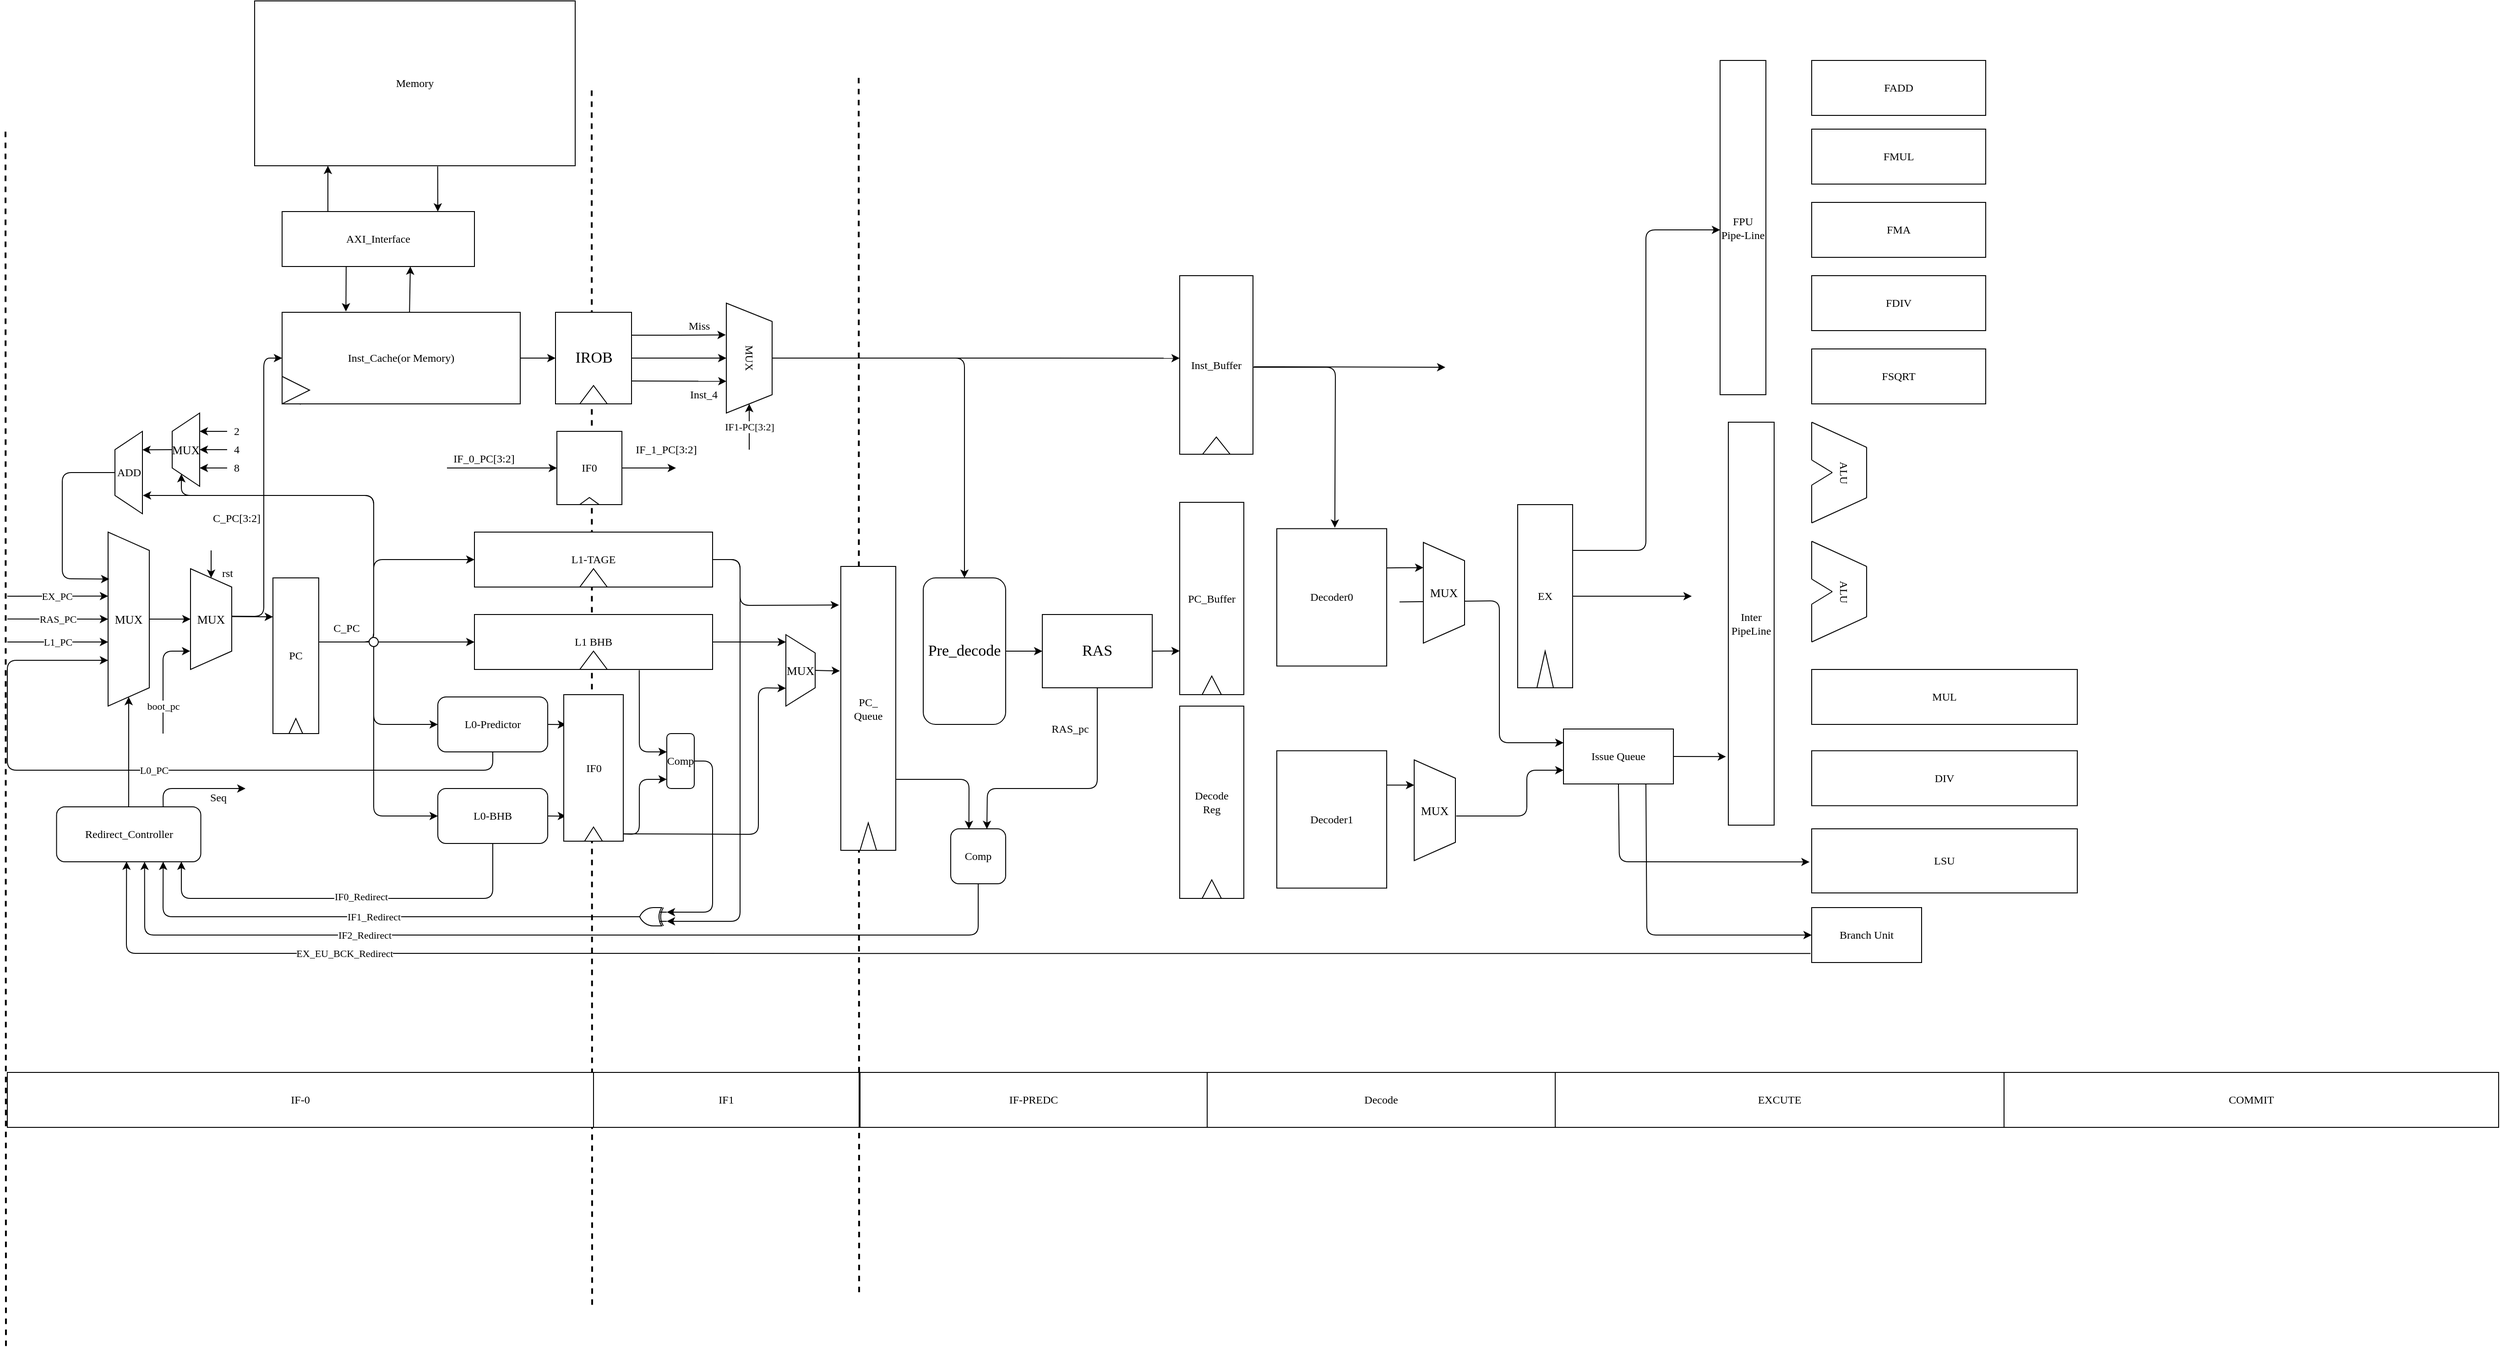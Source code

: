 <mxfile>
    <diagram id="uBYNrjvko5i_DpOKnH1j" name="第 1 页">
        <mxGraphModel dx="1504" dy="1735" grid="1" gridSize="10" guides="1" tooltips="1" connect="1" arrows="1" fold="1" page="1" pageScale="1" pageWidth="827" pageHeight="1169" background="none" math="0" shadow="0">
            <root>
                <mxCell id="0"/>
                <mxCell id="1" parent="0"/>
                <mxCell id="346" value="" style="endArrow=none;dashed=1;html=1;strokeWidth=2;fontFamily=Times New Roman;entryX=1;entryY=0.25;entryDx=0;entryDy=0;" parent="1" edge="1">
                    <mxGeometry width="50" height="50" relative="1" as="geometry">
                        <mxPoint x="288.5" y="1043.75" as="sourcePoint"/>
                        <mxPoint x="288" y="-283.75" as="targetPoint"/>
                    </mxGeometry>
                </mxCell>
                <mxCell id="345" value="" style="endArrow=none;dashed=1;html=1;strokeWidth=2;fontFamily=Times New Roman;entryX=1;entryY=0.25;entryDx=0;entryDy=0;" parent="1" edge="1">
                    <mxGeometry width="50" height="50" relative="1" as="geometry">
                        <mxPoint x="580" y="1030" as="sourcePoint"/>
                        <mxPoint x="579.5" y="-297.5" as="targetPoint"/>
                    </mxGeometry>
                </mxCell>
                <mxCell id="35" value="C_PC[3:2]" style="text;html=1;align=center;verticalAlign=middle;resizable=0;points=[];autosize=1;strokeColor=none;fillColor=none;fontFamily=Times New Roman;" parent="1" vertex="1">
                    <mxGeometry x="-140" y="170" width="80" height="30" as="geometry"/>
                </mxCell>
                <mxCell id="100" style="edgeStyle=none;html=1;exitX=0.535;exitY=0;exitDx=0;exitDy=0;fontFamily=Times New Roman;exitPerimeter=0;" parent="1" source="49" edge="1">
                    <mxGeometry relative="1" as="geometry">
                        <mxPoint x="90" y="-90" as="targetPoint"/>
                    </mxGeometry>
                </mxCell>
                <mxCell id="138" style="edgeStyle=none;rounded=1;html=1;exitX=1;exitY=0.5;exitDx=0;exitDy=0;entryX=0;entryY=0.5;entryDx=0;entryDy=0;strokeWidth=1;fontFamily=Times New Roman;" parent="1" source="49" target="65" edge="1">
                    <mxGeometry relative="1" as="geometry"/>
                </mxCell>
                <mxCell id="59" value="IF1-PC[3:2]" style="edgeStyle=none;html=1;fontFamily=Times New Roman;entryX=1;entryY=0.5;entryDx=0;entryDy=0;" parent="1" target="55" edge="1">
                    <mxGeometry x="0.005" relative="1" as="geometry">
                        <mxPoint x="460" y="110" as="sourcePoint"/>
                        <mxPoint as="offset"/>
                    </mxGeometry>
                </mxCell>
                <mxCell id="55" value="MUX" style="shape=trapezoid;perimeter=trapezoidPerimeter;whiteSpace=wrap;html=1;fixedSize=1;fontFamily=Times New Roman;direction=east;rotation=90;" parent="1" vertex="1">
                    <mxGeometry x="400" y="-15" width="120" height="50" as="geometry"/>
                </mxCell>
                <mxCell id="62" value="" style="endArrow=none;dashed=1;html=1;dashPattern=1 3;strokeWidth=2;fontFamily=Times New Roman;entryX=1;entryY=0.25;entryDx=0;entryDy=0;strokeColor=none;" parent="1" edge="1">
                    <mxGeometry width="50" height="50" relative="1" as="geometry">
                        <mxPoint x="290" y="1020" as="sourcePoint"/>
                        <mxPoint x="290.0" y="-335" as="targetPoint"/>
                    </mxGeometry>
                </mxCell>
                <mxCell id="76" style="edgeStyle=none;html=1;exitX=1;exitY=0.5;exitDx=0;exitDy=0;entryX=0.5;entryY=1;entryDx=0;entryDy=0;fontFamily=Times New Roman;fontSize=17;" parent="1" source="65" target="55" edge="1">
                    <mxGeometry relative="1" as="geometry"/>
                </mxCell>
                <mxCell id="oWSXfFwjr7zpqWsgmYsp-98" style="edgeStyle=orthogonalEdgeStyle;rounded=0;orthogonalLoop=1;jettySize=auto;html=1;exitX=1;exitY=0.25;exitDx=0;exitDy=0;entryX=0.289;entryY=1.013;entryDx=0;entryDy=0;entryPerimeter=0;" parent="1" source="65" target="55" edge="1">
                    <mxGeometry relative="1" as="geometry">
                        <mxPoint x="470" y="-15" as="targetPoint"/>
                    </mxGeometry>
                </mxCell>
                <mxCell id="186" style="edgeStyle=none;html=1;exitX=1;exitY=0.75;exitDx=0;exitDy=0;entryX=0.711;entryY=0.997;entryDx=0;entryDy=0;entryPerimeter=0;fontFamily=Times New Roman;" parent="1" source="65" target="55" edge="1">
                    <mxGeometry relative="1" as="geometry"/>
                </mxCell>
                <mxCell id="65" value="IROB" style="rounded=0;whiteSpace=wrap;html=1;fontFamily=Times New Roman;fontSize=17;" parent="1" vertex="1">
                    <mxGeometry x="248.5" y="-40" width="83" height="100" as="geometry"/>
                </mxCell>
                <mxCell id="78" style="edgeStyle=none;html=1;exitX=1;exitY=0.5;exitDx=0;exitDy=0;entryX=0;entryY=0.5;entryDx=0;entryDy=0;fontFamily=Times New Roman;fontSize=17;" parent="1" source="75" target="77" edge="1">
                    <mxGeometry relative="1" as="geometry"/>
                </mxCell>
                <mxCell id="75" value="Pre_decode" style="rounded=1;whiteSpace=wrap;html=1;fontFamily=Times New Roman;fontSize=17;" parent="1" vertex="1">
                    <mxGeometry x="650" y="250" width="90" height="160" as="geometry"/>
                </mxCell>
                <mxCell id="139" style="edgeStyle=none;rounded=1;html=1;exitX=0.5;exitY=1;exitDx=0;exitDy=0;strokeWidth=1;fontFamily=Times New Roman;entryX=0.658;entryY=0.004;entryDx=0;entryDy=0;entryPerimeter=0;" parent="1" source="77" target="427" edge="1">
                    <mxGeometry relative="1" as="geometry">
                        <mxPoint x="720" y="520" as="targetPoint"/>
                        <Array as="points">
                            <mxPoint x="840" y="480"/>
                            <mxPoint x="720" y="480"/>
                        </Array>
                    </mxGeometry>
                </mxCell>
                <mxCell id="156" style="edgeStyle=none;html=1;exitX=0.5;exitY=1;exitDx=0;exitDy=0;entryX=0.61;entryY=0.999;entryDx=0;entryDy=0;entryPerimeter=0;" parent="1" source="427" target="304" edge="1">
                    <mxGeometry relative="1" as="geometry">
                        <mxPoint x="-190" y="561" as="targetPoint"/>
                        <Array as="points">
                            <mxPoint x="710" y="610"/>
                            <mxPoint x="710" y="640"/>
                            <mxPoint x="-200" y="640"/>
                        </Array>
                    </mxGeometry>
                </mxCell>
                <mxCell id="429" value="IF2_Redirect" style="edgeLabel;html=1;align=center;verticalAlign=middle;resizable=0;points=[];fontFamily=Times New Roman;" parent="156" vertex="1" connectable="0">
                    <mxGeometry x="0.388" relative="1" as="geometry">
                        <mxPoint as="offset"/>
                    </mxGeometry>
                </mxCell>
                <mxCell id="450" style="edgeStyle=none;html=1;exitX=1;exitY=0.5;exitDx=0;exitDy=0;" parent="1" source="77" edge="1">
                    <mxGeometry relative="1" as="geometry">
                        <mxPoint x="930" y="329.778" as="targetPoint"/>
                    </mxGeometry>
                </mxCell>
                <mxCell id="77" value="RAS" style="rounded=0;whiteSpace=wrap;html=1;fontFamily=Times New Roman;fontSize=17;" parent="1" vertex="1">
                    <mxGeometry x="780" y="290" width="120" height="80" as="geometry"/>
                </mxCell>
                <mxCell id="oWSXfFwjr7zpqWsgmYsp-99" value="&lt;font face=&quot;Times New Roman&quot;&gt;Miss&lt;/font&gt;" style="text;html=1;align=center;verticalAlign=middle;resizable=0;points=[];autosize=1;strokeColor=none;fillColor=none;" parent="1" vertex="1">
                    <mxGeometry x="380" y="-40" width="50" height="30" as="geometry"/>
                </mxCell>
                <mxCell id="97" style="edgeStyle=none;html=1;fontFamily=Times New Roman;" parent="1" edge="1">
                    <mxGeometry relative="1" as="geometry">
                        <mxPoint y="-150" as="sourcePoint"/>
                        <mxPoint y="-200" as="targetPoint"/>
                    </mxGeometry>
                </mxCell>
                <mxCell id="103" value="" style="group;" parent="1" vertex="1" connectable="0">
                    <mxGeometry x="930" y="390" width="70" height="210" as="geometry"/>
                </mxCell>
                <mxCell id="104" value="&lt;font face=&quot;Times New Roman&quot;&gt;Decode&lt;br&gt;Reg&lt;br&gt;&lt;/font&gt;" style="rounded=0;whiteSpace=wrap;html=1;" parent="103" vertex="1">
                    <mxGeometry width="70" height="210.0" as="geometry"/>
                </mxCell>
                <mxCell id="105" value="" style="triangle;whiteSpace=wrap;html=1;fontFamily=Times New Roman;direction=north;" parent="103" vertex="1">
                    <mxGeometry x="24.5" y="189.677" width="21" height="20.323" as="geometry"/>
                </mxCell>
                <mxCell id="297" value="EX_PC" style="edgeStyle=none;rounded=1;html=1;strokeWidth=1;fontFamily=Times New Roman;entryX=0.368;entryY=1;entryDx=0;entryDy=0;entryPerimeter=0;" parent="1" target="113" edge="1">
                    <mxGeometry x="-0.007" relative="1" as="geometry">
                        <mxPoint x="-350" y="270" as="sourcePoint"/>
                        <mxPoint as="offset"/>
                    </mxGeometry>
                </mxCell>
                <mxCell id="299" style="edgeStyle=none;rounded=1;html=1;exitX=0.5;exitY=0;exitDx=0;exitDy=0;strokeWidth=1;fontFamily=Times New Roman;entryX=0.5;entryY=1;entryDx=0;entryDy=0;" parent="1" source="113" target="272" edge="1">
                    <mxGeometry relative="1" as="geometry">
                        <mxPoint x="-160" y="255" as="targetPoint"/>
                    </mxGeometry>
                </mxCell>
                <mxCell id="305" style="edgeStyle=none;rounded=1;html=1;exitX=0.5;exitY=0;exitDx=0;exitDy=0;entryX=1;entryY=0.5;entryDx=0;entryDy=0;strokeWidth=1;fontFamily=Times New Roman;" parent="1" source="304" target="113" edge="1">
                    <mxGeometry relative="1" as="geometry"/>
                </mxCell>
                <mxCell id="308" value="RAS_PC" style="edgeStyle=none;rounded=1;html=1;exitX=0.5;exitY=1;exitDx=0;exitDy=0;strokeWidth=1;fontFamily=Times New Roman;entryX=0.5;entryY=1;entryDx=0;entryDy=0;" parent="1" target="113" edge="1">
                    <mxGeometry relative="1" as="geometry">
                        <mxPoint x="-350" y="294.824" as="sourcePoint"/>
                    </mxGeometry>
                </mxCell>
                <mxCell id="113" value="&lt;font style=&quot;font-size: 13px;&quot;&gt;MUX&lt;/font&gt;" style="shape=trapezoid;perimeter=trapezoidPerimeter;whiteSpace=wrap;html=1;fixedSize=1;fontFamily=Times New Roman;fontSize=17;direction=south;points=[[0,0,0,0,0],[0,0.13,0,0,0],[0,0.25,0,0,0],[0,0.37,0,0,0],[0,0.5,0,0,0],[0,0.63,0,0,0],[0,0.75,0,0,0],[0,0.87,0,0,0],[0,1,0,0,0],[0.27,0.03,0,0,0],[0.27,0.97,0,0,0],[0.51,0.05,0,0,0],[0.51,0.95,0,0,0],[0.71,0.07,0,0,0],[0.71,0.93,0,0,0],[0.91,0.09,0,0,0],[0.91,0.91,0,0,0],[1,0.25,0,0,0],[1,0.5,0,0,0],[1,0.75,0,0,0]];" parent="1" vertex="1">
                    <mxGeometry x="-240" y="200" width="45" height="190" as="geometry"/>
                </mxCell>
                <mxCell id="144" value="RAS_pc" style="text;html=1;align=center;verticalAlign=middle;resizable=0;points=[];autosize=1;strokeColor=none;fillColor=none;fontFamily=Times New Roman;" parent="1" vertex="1">
                    <mxGeometry x="780" y="400" width="60" height="30" as="geometry"/>
                </mxCell>
                <mxCell id="148" value="IF-PREDC" style="rounded=0;whiteSpace=wrap;html=1;fontFamily=Times New Roman;" parent="1" vertex="1">
                    <mxGeometry x="581" y="790" width="379" height="60" as="geometry"/>
                </mxCell>
                <mxCell id="216" style="edgeStyle=none;html=1;entryX=0.25;entryY=1;entryDx=0;entryDy=0;fontFamily=Times New Roman;" parent="1" target="210" edge="1">
                    <mxGeometry relative="1" as="geometry">
                        <mxPoint x="1146" y="239.25" as="sourcePoint"/>
                    </mxGeometry>
                </mxCell>
                <mxCell id="445" style="edgeStyle=none;html=1;exitX=0.5;exitY=0;exitDx=0;exitDy=0;entryX=0.528;entryY=-0.007;entryDx=0;entryDy=0;entryPerimeter=0;" parent="1" target="167" edge="1">
                    <mxGeometry relative="1" as="geometry">
                        <mxPoint x="1010" y="20" as="sourcePoint"/>
                        <Array as="points">
                            <mxPoint x="1100" y="20"/>
                        </Array>
                    </mxGeometry>
                </mxCell>
                <mxCell id="167" value="Decoder0&lt;br&gt;" style="rounded=0;whiteSpace=wrap;html=1;fontFamily=Times New Roman;" parent="1" vertex="1">
                    <mxGeometry x="1036" y="196.25" width="120" height="150" as="geometry"/>
                </mxCell>
                <mxCell id="214" style="edgeStyle=none;html=1;exitX=1;exitY=0.25;exitDx=0;exitDy=0;entryX=0.25;entryY=1;entryDx=0;entryDy=0;fontFamily=Times New Roman;" parent="1" source="168" target="211" edge="1">
                    <mxGeometry relative="1" as="geometry"/>
                </mxCell>
                <mxCell id="168" value="Decoder1" style="rounded=0;whiteSpace=wrap;html=1;fontFamily=Times New Roman;" parent="1" vertex="1">
                    <mxGeometry x="1036" y="438.75" width="120" height="150" as="geometry"/>
                </mxCell>
                <mxCell id="175" value="Decode" style="rounded=0;whiteSpace=wrap;html=1;fontFamily=Times New Roman;" parent="1" vertex="1">
                    <mxGeometry x="960" y="790" width="380" height="60" as="geometry"/>
                </mxCell>
                <mxCell id="180" value="" style="group;fontFamily=Times New Roman;" parent="1" vertex="1" connectable="0">
                    <mxGeometry x="1299" y="170" width="60" height="200" as="geometry"/>
                </mxCell>
                <mxCell id="181" value="EX" style="rounded=0;whiteSpace=wrap;html=1;fontFamily=Times New Roman;" parent="180" vertex="1">
                    <mxGeometry width="60" height="200" as="geometry"/>
                </mxCell>
                <mxCell id="182" value="" style="triangle;whiteSpace=wrap;html=1;fontFamily=Times New Roman;direction=north;" parent="180" vertex="1">
                    <mxGeometry x="21" y="160" width="18" height="40" as="geometry"/>
                </mxCell>
                <mxCell id="183" style="edgeStyle=none;html=1;exitX=1;exitY=0.25;exitDx=0;exitDy=0;fontFamily=Times New Roman;" parent="1" source="181" edge="1">
                    <mxGeometry relative="1" as="geometry">
                        <mxPoint x="1520" y="-130" as="targetPoint"/>
                        <Array as="points">
                            <mxPoint x="1439" y="220"/>
                            <mxPoint x="1439" y="-130"/>
                        </Array>
                    </mxGeometry>
                </mxCell>
                <mxCell id="184" value="FPU&lt;br&gt;Pipe-Line" style="rounded=0;whiteSpace=wrap;html=1;fontFamily=Times New Roman;" parent="1" vertex="1">
                    <mxGeometry x="1520" y="-315" width="50" height="365" as="geometry"/>
                </mxCell>
                <mxCell id="187" value="Inst_4" style="text;html=1;align=center;verticalAlign=middle;resizable=0;points=[];autosize=1;strokeColor=none;fillColor=none;fontFamily=Times New Roman;" parent="1" vertex="1">
                    <mxGeometry x="385" y="35" width="50" height="30" as="geometry"/>
                </mxCell>
                <mxCell id="222" style="edgeStyle=none;html=1;exitX=0.5;exitY=0;exitDx=0;exitDy=0;entryX=0;entryY=0.25;entryDx=0;entryDy=0;fontFamily=Times New Roman;" parent="1" target="221" edge="1">
                    <mxGeometry relative="1" as="geometry">
                        <Array as="points">
                            <mxPoint x="1279" y="275"/>
                            <mxPoint x="1279" y="430"/>
                        </Array>
                        <mxPoint x="1170" y="276.25" as="sourcePoint"/>
                    </mxGeometry>
                </mxCell>
                <mxCell id="210" value="&lt;font style=&quot;font-size: 13px;&quot;&gt;MUX&lt;/font&gt;" style="shape=trapezoid;perimeter=trapezoidPerimeter;whiteSpace=wrap;html=1;fixedSize=1;fontFamily=Times New Roman;fontSize=17;direction=south;" parent="1" vertex="1">
                    <mxGeometry x="1196" y="211.25" width="45" height="110" as="geometry"/>
                </mxCell>
                <mxCell id="223" style="edgeStyle=none;html=1;entryX=0;entryY=0.75;entryDx=0;entryDy=0;fontFamily=Times New Roman;exitX=0.557;exitY=-0.019;exitDx=0;exitDy=0;exitPerimeter=0;" parent="1" source="211" target="221" edge="1">
                    <mxGeometry relative="1" as="geometry">
                        <mxPoint x="1249" y="510" as="sourcePoint"/>
                        <Array as="points">
                            <mxPoint x="1309" y="510"/>
                            <mxPoint x="1309" y="460"/>
                        </Array>
                    </mxGeometry>
                </mxCell>
                <mxCell id="211" value="&lt;font style=&quot;font-size: 13px;&quot;&gt;MUX&lt;/font&gt;" style="shape=trapezoid;perimeter=trapezoidPerimeter;whiteSpace=wrap;html=1;fixedSize=1;fontFamily=Times New Roman;fontSize=17;direction=south;" parent="1" vertex="1">
                    <mxGeometry x="1186" y="448.75" width="45" height="110" as="geometry"/>
                </mxCell>
                <mxCell id="218" style="edgeStyle=none;html=1;exitX=1;exitY=0.5;exitDx=0;exitDy=0;fontFamily=Times New Roman;" parent="1" source="181" edge="1">
                    <mxGeometry relative="1" as="geometry">
                        <mxPoint x="1489" y="270" as="targetPoint"/>
                        <Array as="points">
                            <mxPoint x="1449" y="270"/>
                        </Array>
                    </mxGeometry>
                </mxCell>
                <mxCell id="232" style="edgeStyle=none;html=1;exitX=1;exitY=0.5;exitDx=0;exitDy=0;fontFamily=Times New Roman;entryX=-0.052;entryY=0.83;entryDx=0;entryDy=0;entryPerimeter=0;" parent="1" source="221" target="230" edge="1">
                    <mxGeometry relative="1" as="geometry">
                        <mxPoint x="1520" y="395" as="targetPoint"/>
                    </mxGeometry>
                </mxCell>
                <mxCell id="233" style="edgeStyle=none;html=1;exitX=0.5;exitY=1;exitDx=0;exitDy=0;entryX=-0.008;entryY=0.517;entryDx=0;entryDy=0;fontFamily=Times New Roman;entryPerimeter=0;" parent="1" source="221" target="231" edge="1">
                    <mxGeometry relative="1" as="geometry">
                        <Array as="points">
                            <mxPoint x="1410" y="560"/>
                        </Array>
                    </mxGeometry>
                </mxCell>
                <mxCell id="235" style="edgeStyle=none;html=1;exitX=0.75;exitY=1;exitDx=0;exitDy=0;entryX=0;entryY=0.5;entryDx=0;entryDy=0;fontFamily=Times New Roman;" parent="1" source="221" target="234" edge="1">
                    <mxGeometry relative="1" as="geometry">
                        <Array as="points">
                            <mxPoint x="1440" y="640"/>
                        </Array>
                    </mxGeometry>
                </mxCell>
                <mxCell id="221" value="Issue Queue" style="rounded=0;whiteSpace=wrap;html=1;fontFamily=Times New Roman;" parent="1" vertex="1">
                    <mxGeometry x="1349" y="415" width="120" height="60" as="geometry"/>
                </mxCell>
                <mxCell id="224" value="FADD" style="rounded=0;whiteSpace=wrap;html=1;fontFamily=Times New Roman;" parent="1" vertex="1">
                    <mxGeometry x="1620" y="-315" width="190" height="60" as="geometry"/>
                </mxCell>
                <mxCell id="225" value="FMUL" style="rounded=0;whiteSpace=wrap;html=1;fontFamily=Times New Roman;" parent="1" vertex="1">
                    <mxGeometry x="1620" y="-240" width="190" height="60" as="geometry"/>
                </mxCell>
                <mxCell id="226" value="FMA" style="rounded=0;whiteSpace=wrap;html=1;fontFamily=Times New Roman;" parent="1" vertex="1">
                    <mxGeometry x="1620" y="-160" width="190" height="60" as="geometry"/>
                </mxCell>
                <mxCell id="230" value="Inter&lt;br&gt;PipeLine" style="rounded=0;whiteSpace=wrap;html=1;fontFamily=Times New Roman;" parent="1" vertex="1">
                    <mxGeometry x="1529" y="80" width="50" height="440" as="geometry"/>
                </mxCell>
                <mxCell id="231" value="LSU" style="rounded=0;whiteSpace=wrap;html=1;fontFamily=Times New Roman;" parent="1" vertex="1">
                    <mxGeometry x="1620" y="524" width="290" height="70" as="geometry"/>
                </mxCell>
                <mxCell id="459" style="edgeStyle=none;html=1;exitX=-0.01;exitY=0.836;exitDx=0;exitDy=0;fontFamily=Times New Roman;entryX=0.485;entryY=0.996;entryDx=0;entryDy=0;exitPerimeter=0;entryPerimeter=0;" parent="1" source="234" target="304" edge="1">
                    <mxGeometry relative="1" as="geometry">
                        <mxPoint x="340" y="660" as="targetPoint"/>
                        <Array as="points">
                            <mxPoint x="-220" y="660"/>
                        </Array>
                    </mxGeometry>
                </mxCell>
                <mxCell id="461" value="EX_EU_BCK_Redirect" style="edgeLabel;html=1;align=center;verticalAlign=middle;resizable=0;points=[];fontFamily=Times New Roman;" parent="459" vertex="1" connectable="0">
                    <mxGeometry x="0.652" relative="1" as="geometry">
                        <mxPoint as="offset"/>
                    </mxGeometry>
                </mxCell>
                <mxCell id="234" value="Branch Unit" style="rounded=0;whiteSpace=wrap;html=1;fontFamily=Times New Roman;" parent="1" vertex="1">
                    <mxGeometry x="1620" y="610" width="120" height="60" as="geometry"/>
                </mxCell>
                <mxCell id="255" value="" style="group;" parent="1" vertex="1" connectable="0">
                    <mxGeometry x="1620" y="210" width="90" height="110" as="geometry"/>
                </mxCell>
                <mxCell id="248" value="" style="endArrow=none;html=1;fontFamily=Times New Roman;" parent="255" edge="1">
                    <mxGeometry width="50" height="50" relative="1" as="geometry">
                        <mxPoint as="sourcePoint"/>
                        <mxPoint x="60" y="27.5" as="targetPoint"/>
                    </mxGeometry>
                </mxCell>
                <mxCell id="249" value="" style="endArrow=none;html=1;fontFamily=Times New Roman;" parent="255" edge="1">
                    <mxGeometry width="50" height="50" relative="1" as="geometry">
                        <mxPoint x="60" y="82.5" as="sourcePoint"/>
                        <mxPoint x="60" y="27.5" as="targetPoint"/>
                    </mxGeometry>
                </mxCell>
                <mxCell id="250" value="" style="endArrow=none;html=1;fontFamily=Times New Roman;" parent="255" edge="1">
                    <mxGeometry width="50" height="50" relative="1" as="geometry">
                        <mxPoint y="41.25" as="sourcePoint"/>
                        <mxPoint as="targetPoint"/>
                    </mxGeometry>
                </mxCell>
                <mxCell id="251" value="" style="endArrow=none;html=1;fontFamily=Times New Roman;" parent="255" edge="1">
                    <mxGeometry width="50" height="50" relative="1" as="geometry">
                        <mxPoint y="41.25" as="sourcePoint"/>
                        <mxPoint x="22.5" y="55" as="targetPoint"/>
                    </mxGeometry>
                </mxCell>
                <mxCell id="252" value="" style="endArrow=none;html=1;fontFamily=Times New Roman;" parent="255" edge="1">
                    <mxGeometry width="50" height="50" relative="1" as="geometry">
                        <mxPoint y="68.75" as="sourcePoint"/>
                        <mxPoint x="22.5" y="55" as="targetPoint"/>
                    </mxGeometry>
                </mxCell>
                <mxCell id="253" value="" style="endArrow=none;html=1;fontFamily=Times New Roman;" parent="255" edge="1">
                    <mxGeometry width="50" height="50" relative="1" as="geometry">
                        <mxPoint y="110" as="sourcePoint"/>
                        <mxPoint x="60" y="82.5" as="targetPoint"/>
                    </mxGeometry>
                </mxCell>
                <mxCell id="254" value="" style="endArrow=none;html=1;fontFamily=Times New Roman;" parent="255" edge="1">
                    <mxGeometry width="50" height="50" relative="1" as="geometry">
                        <mxPoint y="110" as="sourcePoint"/>
                        <mxPoint y="68.75" as="targetPoint"/>
                    </mxGeometry>
                </mxCell>
                <mxCell id="258" value="ALU" style="text;html=1;align=center;verticalAlign=middle;resizable=0;points=[];autosize=1;fontFamily=Times New Roman;rotation=90;" parent="255" vertex="1">
                    <mxGeometry x="10" y="40" width="50" height="30" as="geometry"/>
                </mxCell>
                <mxCell id="259" value="" style="group;" parent="1" vertex="1" connectable="0">
                    <mxGeometry x="1620" y="80" width="90" height="110" as="geometry"/>
                </mxCell>
                <mxCell id="260" value="" style="endArrow=none;html=1;fontFamily=Times New Roman;" parent="259" edge="1">
                    <mxGeometry width="50" height="50" relative="1" as="geometry">
                        <mxPoint as="sourcePoint"/>
                        <mxPoint x="60" y="27.5" as="targetPoint"/>
                    </mxGeometry>
                </mxCell>
                <mxCell id="261" value="" style="endArrow=none;html=1;fontFamily=Times New Roman;" parent="259" edge="1">
                    <mxGeometry width="50" height="50" relative="1" as="geometry">
                        <mxPoint x="60" y="82.5" as="sourcePoint"/>
                        <mxPoint x="60" y="27.5" as="targetPoint"/>
                    </mxGeometry>
                </mxCell>
                <mxCell id="262" value="" style="endArrow=none;html=1;fontFamily=Times New Roman;" parent="259" edge="1">
                    <mxGeometry width="50" height="50" relative="1" as="geometry">
                        <mxPoint y="41.25" as="sourcePoint"/>
                        <mxPoint as="targetPoint"/>
                    </mxGeometry>
                </mxCell>
                <mxCell id="263" value="" style="endArrow=none;html=1;fontFamily=Times New Roman;" parent="259" edge="1">
                    <mxGeometry width="50" height="50" relative="1" as="geometry">
                        <mxPoint y="41.25" as="sourcePoint"/>
                        <mxPoint x="22.5" y="55" as="targetPoint"/>
                    </mxGeometry>
                </mxCell>
                <mxCell id="264" value="" style="endArrow=none;html=1;fontFamily=Times New Roman;" parent="259" edge="1">
                    <mxGeometry width="50" height="50" relative="1" as="geometry">
                        <mxPoint y="68.75" as="sourcePoint"/>
                        <mxPoint x="22.5" y="55" as="targetPoint"/>
                    </mxGeometry>
                </mxCell>
                <mxCell id="265" value="" style="endArrow=none;html=1;fontFamily=Times New Roman;" parent="259" edge="1">
                    <mxGeometry width="50" height="50" relative="1" as="geometry">
                        <mxPoint y="110" as="sourcePoint"/>
                        <mxPoint x="60" y="82.5" as="targetPoint"/>
                    </mxGeometry>
                </mxCell>
                <mxCell id="266" value="" style="endArrow=none;html=1;fontFamily=Times New Roman;" parent="259" edge="1">
                    <mxGeometry width="50" height="50" relative="1" as="geometry">
                        <mxPoint y="110" as="sourcePoint"/>
                        <mxPoint y="68.75" as="targetPoint"/>
                    </mxGeometry>
                </mxCell>
                <mxCell id="267" value="ALU" style="text;html=1;align=center;verticalAlign=middle;resizable=0;points=[];autosize=1;fontFamily=Times New Roman;rotation=90;" parent="259" vertex="1">
                    <mxGeometry x="10" y="40" width="50" height="30" as="geometry"/>
                </mxCell>
                <mxCell id="268" value="&lt;font face=&quot;Times New Roman&quot;&gt;EXCUTE&lt;/font&gt;" style="rounded=0;whiteSpace=wrap;html=1;" parent="1" vertex="1">
                    <mxGeometry x="1340" y="790" width="490" height="60" as="geometry"/>
                </mxCell>
                <mxCell id="269" value="COMMIT" style="rounded=0;whiteSpace=wrap;html=1;fontFamily=Times New Roman;" parent="1" vertex="1">
                    <mxGeometry x="1830" y="790" width="540" height="60" as="geometry"/>
                </mxCell>
                <mxCell id="273" style="edgeStyle=none;html=1;exitX=0;exitY=0.5;exitDx=0;exitDy=0;entryX=0;entryY=0.5;entryDx=0;entryDy=0;" parent="1" target="272" edge="1">
                    <mxGeometry relative="1" as="geometry">
                        <mxPoint x="-127.5" y="220" as="sourcePoint"/>
                    </mxGeometry>
                </mxCell>
                <mxCell id="277" value="&lt;font face=&quot;Times New Roman&quot;&gt;boot_pc&lt;/font&gt;" style="edgeStyle=none;html=1;entryX=0.818;entryY=1.007;entryDx=0;entryDy=0;entryPerimeter=0;" parent="1" target="272" edge="1">
                    <mxGeometry x="-0.493" relative="1" as="geometry">
                        <mxPoint x="-180" y="420" as="sourcePoint"/>
                        <mxPoint as="offset"/>
                        <mxPoint x="-151" y="330" as="targetPoint"/>
                        <Array as="points">
                            <mxPoint x="-180" y="330"/>
                        </Array>
                    </mxGeometry>
                </mxCell>
                <mxCell id="278" style="edgeStyle=none;html=1;exitX=0.475;exitY=0.015;exitDx=0;exitDy=0;fontFamily=Times New Roman;exitPerimeter=0;entryX=0;entryY=0.25;entryDx=0;entryDy=0;" parent="1" source="272" target="280" edge="1">
                    <mxGeometry relative="1" as="geometry">
                        <mxPoint x="-62" y="292" as="targetPoint"/>
                    </mxGeometry>
                </mxCell>
                <mxCell id="335" style="edgeStyle=none;html=1;exitX=0.471;exitY=0.011;exitDx=0;exitDy=0;entryX=0;entryY=0.5;entryDx=0;entryDy=0;fontFamily=Times New Roman;exitPerimeter=0;strokeWidth=1;" parent="1" source="272" target="49" edge="1">
                    <mxGeometry relative="1" as="geometry">
                        <Array as="points">
                            <mxPoint x="-70" y="292"/>
                            <mxPoint x="-70" y="230"/>
                            <mxPoint x="-70" y="10"/>
                        </Array>
                    </mxGeometry>
                </mxCell>
                <mxCell id="272" value="&lt;font style=&quot;font-size: 13px;&quot;&gt;MUX&lt;/font&gt;" style="shape=trapezoid;perimeter=trapezoidPerimeter;whiteSpace=wrap;html=1;fixedSize=1;fontFamily=Times New Roman;fontSize=17;direction=south;" parent="1" vertex="1">
                    <mxGeometry x="-150" y="240" width="45" height="110" as="geometry"/>
                </mxCell>
                <mxCell id="274" value="&lt;font face=&quot;Times New Roman&quot;&gt;rst&lt;/font&gt;" style="text;html=1;align=center;verticalAlign=middle;resizable=0;points=[];autosize=1;strokeColor=none;fillColor=none;" parent="1" vertex="1">
                    <mxGeometry x="-130" y="230" width="40" height="30" as="geometry"/>
                </mxCell>
                <mxCell id="279" value="" style="group;fontFamily=Times New Roman;" parent="1" vertex="1" connectable="0">
                    <mxGeometry x="-60" y="250" width="50" height="170" as="geometry"/>
                </mxCell>
                <mxCell id="280" value="&lt;font face=&quot;Times New Roman&quot;&gt;PC&lt;/font&gt;" style="rounded=0;whiteSpace=wrap;html=1;fontFamily=Times New Roman;" parent="279" vertex="1">
                    <mxGeometry width="50" height="170" as="geometry"/>
                </mxCell>
                <mxCell id="281" value="" style="triangle;whiteSpace=wrap;html=1;fontFamily=Times New Roman;direction=north;" parent="279" vertex="1">
                    <mxGeometry x="17.5" y="153.548" width="15" height="16.452" as="geometry"/>
                </mxCell>
                <mxCell id="282" style="edgeStyle=none;html=1;fontFamily=Times New Roman;strokeWidth=1;" parent="1" edge="1">
                    <mxGeometry relative="1" as="geometry">
                        <mxPoint x="-202" y="160" as="targetPoint"/>
                        <mxPoint x="-10" y="320" as="sourcePoint"/>
                        <Array as="points">
                            <mxPoint x="20" y="320"/>
                            <mxPoint x="50" y="320"/>
                            <mxPoint x="50" y="290"/>
                            <mxPoint x="50" y="160"/>
                        </Array>
                    </mxGeometry>
                </mxCell>
                <mxCell id="328" style="edgeStyle=none;html=1;exitX=0.5;exitY=0;exitDx=0;exitDy=0;entryX=0.27;entryY=0.97;entryDx=0;entryDy=0;entryPerimeter=0;" parent="1" source="284" target="113" edge="1">
                    <mxGeometry relative="1" as="geometry">
                        <Array as="points">
                            <mxPoint x="-290" y="135"/>
                            <mxPoint x="-290" y="175"/>
                            <mxPoint x="-290" y="251"/>
                        </Array>
                    </mxGeometry>
                </mxCell>
                <mxCell id="284" value="ADD" style="shape=trapezoid;perimeter=trapezoidPerimeter;whiteSpace=wrap;html=1;fixedSize=1;fontFamily=Times New Roman;direction=north;" parent="1" vertex="1">
                    <mxGeometry x="-232.5" y="90" width="30" height="90" as="geometry"/>
                </mxCell>
                <mxCell id="294" style="edgeStyle=none;rounded=0;html=1;exitX=0.5;exitY=0;exitDx=0;exitDy=0;strokeWidth=1;fontFamily=Times New Roman;entryX=0.776;entryY=0.998;entryDx=0;entryDy=0;entryPerimeter=0;" parent="1" source="292" target="284" edge="1">
                    <mxGeometry relative="1" as="geometry">
                        <mxPoint x="-150" y="150" as="targetPoint"/>
                    </mxGeometry>
                </mxCell>
                <mxCell id="321" style="edgeStyle=none;html=1;entryX=0;entryY=0.25;entryDx=0;entryDy=0;" parent="1" target="292" edge="1">
                    <mxGeometry relative="1" as="geometry">
                        <mxPoint x="-10" y="320" as="sourcePoint"/>
                        <Array as="points">
                            <mxPoint x="50" y="320"/>
                            <mxPoint x="50" y="200"/>
                            <mxPoint x="50" y="160"/>
                            <mxPoint x="-30" y="160"/>
                            <mxPoint x="-160" y="160"/>
                        </Array>
                    </mxGeometry>
                </mxCell>
                <mxCell id="325" style="edgeStyle=none;html=1;entryX=0.75;entryY=1;entryDx=0;entryDy=0;" parent="1" target="292" edge="1">
                    <mxGeometry relative="1" as="geometry">
                        <mxPoint x="-110" y="90" as="sourcePoint"/>
                    </mxGeometry>
                </mxCell>
                <mxCell id="326" style="edgeStyle=none;html=1;entryX=0.5;entryY=1;entryDx=0;entryDy=0;" parent="1" target="292" edge="1">
                    <mxGeometry relative="1" as="geometry">
                        <mxPoint x="-110" y="110" as="sourcePoint"/>
                    </mxGeometry>
                </mxCell>
                <mxCell id="327" style="edgeStyle=none;html=1;entryX=0.25;entryY=1;entryDx=0;entryDy=0;" parent="1" target="292" edge="1">
                    <mxGeometry relative="1" as="geometry">
                        <mxPoint x="-110" y="130" as="sourcePoint"/>
                    </mxGeometry>
                </mxCell>
                <mxCell id="292" value="&lt;font style=&quot;font-size: 13px;&quot;&gt;MUX&lt;/font&gt;" style="shape=trapezoid;perimeter=trapezoidPerimeter;whiteSpace=wrap;html=1;fixedSize=1;fontFamily=Times New Roman;fontSize=17;direction=north;" parent="1" vertex="1">
                    <mxGeometry x="-170" y="70" width="30" height="80" as="geometry"/>
                </mxCell>
                <mxCell id="462" style="edgeStyle=none;html=1;exitX=0.739;exitY=0.011;exitDx=0;exitDy=0;exitPerimeter=0;" edge="1" parent="1" source="304">
                    <mxGeometry relative="1" as="geometry">
                        <mxPoint x="-90" y="480" as="targetPoint"/>
                        <Array as="points">
                            <mxPoint x="-180" y="480"/>
                        </Array>
                    </mxGeometry>
                </mxCell>
                <mxCell id="304" value="Redirect_Controller" style="rounded=1;whiteSpace=wrap;html=1;fontFamily=Times New Roman;" parent="1" vertex="1">
                    <mxGeometry x="-296.25" y="500" width="157.5" height="60" as="geometry"/>
                </mxCell>
                <mxCell id="313" value="L1_PC" style="endArrow=classic;html=1;rounded=1;strokeWidth=1;fontFamily=Times New Roman;" parent="1" edge="1">
                    <mxGeometry width="50" height="50" relative="1" as="geometry">
                        <mxPoint x="-350" y="320" as="sourcePoint"/>
                        <mxPoint x="-240" y="320" as="targetPoint"/>
                    </mxGeometry>
                </mxCell>
                <mxCell id="331" style="edgeStyle=none;html=1;entryX=0;entryY=0.5;entryDx=0;entryDy=0;" parent="1" target="29" edge="1">
                    <mxGeometry relative="1" as="geometry">
                        <mxPoint x="-10" y="320" as="sourcePoint"/>
                        <Array as="points">
                            <mxPoint x="50" y="320"/>
                            <mxPoint x="50" y="230"/>
                        </Array>
                    </mxGeometry>
                </mxCell>
                <mxCell id="390" style="edgeStyle=none;rounded=1;html=1;exitX=1;exitY=0.5;exitDx=0;exitDy=0;strokeWidth=1;fontFamily=Times New Roman;entryX=0;entryY=0.25;entryDx=0;entryDy=0;entryPerimeter=0;" parent="1" source="29" target="395" edge="1">
                    <mxGeometry relative="1" as="geometry">
                        <mxPoint x="390.0" y="625.625" as="targetPoint"/>
                        <Array as="points">
                            <mxPoint x="450" y="230"/>
                            <mxPoint x="450" y="625"/>
                        </Array>
                    </mxGeometry>
                </mxCell>
                <mxCell id="397" style="edgeStyle=none;html=1;exitX=1;exitY=0.5;exitDx=0;exitDy=0;entryX=-0.034;entryY=0.136;entryDx=0;entryDy=0;entryPerimeter=0;fontFamily=Times New Roman;" parent="1" source="29" target="343" edge="1">
                    <mxGeometry relative="1" as="geometry">
                        <Array as="points">
                            <mxPoint x="450" y="230"/>
                            <mxPoint x="450" y="280"/>
                        </Array>
                    </mxGeometry>
                </mxCell>
                <mxCell id="29" value="L1-TAGE" style="rounded=0;whiteSpace=wrap;html=1;fontFamily=Times New Roman;container=0;" parent="1" vertex="1">
                    <mxGeometry x="160" y="200" width="260" height="60" as="geometry"/>
                </mxCell>
                <mxCell id="355" style="edgeStyle=none;rounded=0;html=1;exitX=0;exitY=0.5;exitDx=0;exitDy=0;strokeWidth=1;entryX=0;entryY=0.5;entryDx=0;entryDy=0;startArrow=none;" parent="1" source="416" target="88" edge="1">
                    <mxGeometry relative="1" as="geometry">
                        <mxPoint x="-10" y="320.2" as="sourcePoint"/>
                    </mxGeometry>
                </mxCell>
                <mxCell id="385" style="edgeStyle=none;rounded=1;html=1;exitX=0.692;exitY=1.013;exitDx=0;exitDy=0;strokeWidth=1;fontFamily=Times New Roman;exitPerimeter=0;" parent="1" source="88" edge="1">
                    <mxGeometry relative="1" as="geometry">
                        <mxPoint x="370" y="440" as="targetPoint"/>
                        <Array as="points">
                            <mxPoint x="340" y="390"/>
                            <mxPoint x="340" y="440"/>
                        </Array>
                    </mxGeometry>
                </mxCell>
                <mxCell id="396" style="edgeStyle=none;html=1;exitX=1;exitY=0.5;exitDx=0;exitDy=0;fontFamily=Times New Roman;entryX=0.103;entryY=1;entryDx=0;entryDy=0;entryPerimeter=0;" parent="1" source="88" target="408" edge="1">
                    <mxGeometry relative="1" as="geometry">
                        <mxPoint x="480" y="390" as="targetPoint"/>
                    </mxGeometry>
                </mxCell>
                <mxCell id="88" value="L1 BHB" style="rounded=0;whiteSpace=wrap;html=1;fontFamily=Times New Roman;" parent="1" vertex="1">
                    <mxGeometry x="160" y="290" width="260" height="60" as="geometry"/>
                </mxCell>
                <mxCell id="315" value="" style="triangle;whiteSpace=wrap;html=1;fontFamily=Times New Roman;direction=north;container=0;" parent="1" vertex="1">
                    <mxGeometry x="275" y="330" width="30" height="20" as="geometry"/>
                </mxCell>
                <mxCell id="316" value="" style="triangle;whiteSpace=wrap;html=1;fontFamily=Times New Roman;direction=north;container=0;" parent="1" vertex="1">
                    <mxGeometry x="275" y="240" width="30" height="20" as="geometry"/>
                </mxCell>
                <mxCell id="342" value="" style="group;" parent="1" connectable="0" vertex="1">
                    <mxGeometry x="560" y="237.5" width="60" height="310" as="geometry"/>
                </mxCell>
                <mxCell id="343" value="&lt;font face=&quot;Times New Roman&quot;&gt;PC_&lt;br&gt;Queue&lt;br&gt;&lt;/font&gt;" style="rounded=0;whiteSpace=wrap;html=1;" parent="342" vertex="1">
                    <mxGeometry width="60" height="310" as="geometry"/>
                </mxCell>
                <mxCell id="344" value="" style="triangle;whiteSpace=wrap;html=1;fontFamily=Times New Roman;direction=north;" parent="342" vertex="1">
                    <mxGeometry x="21" y="280" width="18" height="30" as="geometry"/>
                </mxCell>
                <mxCell id="347" value="" style="endArrow=none;dashed=1;html=1;strokeWidth=2;fontFamily=Times New Roman;entryX=1;entryY=0.25;entryDx=0;entryDy=0;" parent="1" edge="1">
                    <mxGeometry width="50" height="50" relative="1" as="geometry">
                        <mxPoint x="-351.5" y="1088.75" as="sourcePoint"/>
                        <mxPoint x="-352" y="-238.75" as="targetPoint"/>
                    </mxGeometry>
                </mxCell>
                <mxCell id="350" value="" style="group;" parent="1" connectable="0" vertex="1">
                    <mxGeometry x="-350" y="790" width="930" height="60" as="geometry"/>
                </mxCell>
                <mxCell id="146" value="IF-0" style="rounded=0;whiteSpace=wrap;html=1;fontFamily=Times New Roman;" parent="350" vertex="1">
                    <mxGeometry width="640" height="60" as="geometry"/>
                </mxCell>
                <mxCell id="349" style="edgeStyle=none;html=1;exitX=0;exitY=0.5;exitDx=0;exitDy=0;strokeWidth=2;strokeColor=none;" parent="350" source="147" edge="1">
                    <mxGeometry relative="1" as="geometry">
                        <mxPoint y="30.118" as="targetPoint"/>
                    </mxGeometry>
                </mxCell>
                <mxCell id="147" value="IF1" style="rounded=0;whiteSpace=wrap;html=1;fontFamily=Times New Roman;" parent="350" vertex="1">
                    <mxGeometry x="640" width="290" height="60" as="geometry"/>
                </mxCell>
                <mxCell id="356" value="&lt;font face=&quot;Times New Roman&quot;&gt;C_PC&lt;/font&gt;" style="text;html=1;align=center;verticalAlign=middle;resizable=0;points=[];autosize=1;strokeColor=none;fillColor=none;" parent="1" vertex="1">
                    <mxGeometry x="-5" y="290" width="50" height="30" as="geometry"/>
                </mxCell>
                <mxCell id="364" value="L0_PC" style="edgeStyle=none;rounded=1;html=1;exitX=0.5;exitY=1;exitDx=0;exitDy=0;strokeWidth=1;fontFamily=Times New Roman;entryX=0.737;entryY=1;entryDx=0;entryDy=0;entryPerimeter=0;" parent="1" source="358" target="113" edge="1">
                    <mxGeometry relative="1" as="geometry">
                        <mxPoint x="-280" y="340" as="targetPoint"/>
                        <Array as="points">
                            <mxPoint x="180" y="460"/>
                            <mxPoint x="-350" y="460"/>
                            <mxPoint x="-350" y="420"/>
                            <mxPoint x="-350" y="340"/>
                        </Array>
                    </mxGeometry>
                </mxCell>
                <mxCell id="371" style="edgeStyle=none;rounded=1;html=1;exitX=1;exitY=0.5;exitDx=0;exitDy=0;entryX=0.038;entryY=0.204;entryDx=0;entryDy=0;entryPerimeter=0;strokeWidth=1;fontFamily=Times New Roman;" parent="1" source="358" target="369" edge="1">
                    <mxGeometry relative="1" as="geometry"/>
                </mxCell>
                <mxCell id="358" value="L0-Predictor" style="rounded=1;whiteSpace=wrap;html=1;fontFamily=Times New Roman;" parent="1" vertex="1">
                    <mxGeometry x="120" y="380" width="120" height="60" as="geometry"/>
                </mxCell>
                <mxCell id="365" style="edgeStyle=none;rounded=1;html=1;exitX=0.5;exitY=1;exitDx=0;exitDy=0;strokeWidth=1;fontFamily=Times New Roman;entryX=0.865;entryY=0.996;entryDx=0;entryDy=0;entryPerimeter=0;" parent="1" source="359" target="304" edge="1">
                    <mxGeometry relative="1" as="geometry">
                        <Array as="points">
                            <mxPoint x="180" y="600"/>
                            <mxPoint x="-160" y="600"/>
                        </Array>
                    </mxGeometry>
                </mxCell>
                <mxCell id="430" value="IF0_Redirect" style="edgeLabel;html=1;align=center;verticalAlign=middle;resizable=0;points=[];fontFamily=Times New Roman;" parent="365" vertex="1" connectable="0">
                    <mxGeometry x="-0.066" y="-2" relative="1" as="geometry">
                        <mxPoint x="1" as="offset"/>
                    </mxGeometry>
                </mxCell>
                <mxCell id="373" style="edgeStyle=none;rounded=1;html=1;exitX=1;exitY=0.5;exitDx=0;exitDy=0;strokeWidth=1;fontFamily=Times New Roman;" parent="1" source="359" edge="1">
                    <mxGeometry relative="1" as="geometry">
                        <mxPoint x="260" y="510.103" as="targetPoint"/>
                    </mxGeometry>
                </mxCell>
                <mxCell id="359" value="L0-BHB" style="rounded=1;whiteSpace=wrap;html=1;fontFamily=Times New Roman;" parent="1" vertex="1">
                    <mxGeometry x="120" y="480" width="120" height="60" as="geometry"/>
                </mxCell>
                <mxCell id="360" style="edgeStyle=none;rounded=1;html=1;exitX=0.98;exitY=0.407;exitDx=0;exitDy=0;entryX=0;entryY=0.5;entryDx=0;entryDy=0;strokeWidth=1;fontFamily=Times New Roman;exitPerimeter=0;startArrow=none;" parent="1" source="416" target="358" edge="1">
                    <mxGeometry relative="1" as="geometry">
                        <Array as="points">
                            <mxPoint x="50" y="319"/>
                            <mxPoint x="50" y="410"/>
                        </Array>
                    </mxGeometry>
                </mxCell>
                <mxCell id="361" style="edgeStyle=none;rounded=1;html=1;exitX=0.997;exitY=0.408;exitDx=0;exitDy=0;entryX=0;entryY=0.5;entryDx=0;entryDy=0;strokeWidth=1;fontFamily=Times New Roman;exitPerimeter=0;startArrow=none;" parent="1" source="416" target="359" edge="1">
                    <mxGeometry relative="1" as="geometry">
                        <Array as="points">
                            <mxPoint x="50" y="319"/>
                            <mxPoint x="50" y="410"/>
                            <mxPoint x="50" y="510"/>
                        </Array>
                    </mxGeometry>
                </mxCell>
                <mxCell id="368" value="" style="group;fontFamily=Times New Roman;" parent="1" connectable="0" vertex="1">
                    <mxGeometry x="257.5" y="377.5" width="65" height="160" as="geometry"/>
                </mxCell>
                <mxCell id="369" value="IF0" style="rounded=0;whiteSpace=wrap;html=1;fontFamily=Times New Roman;" parent="368" vertex="1">
                    <mxGeometry width="65" height="160" as="geometry"/>
                </mxCell>
                <mxCell id="370" value="" style="triangle;whiteSpace=wrap;html=1;fontFamily=Times New Roman;direction=north;" parent="368" vertex="1">
                    <mxGeometry x="22.75" y="144.516" width="19.5" height="15.484" as="geometry"/>
                </mxCell>
                <mxCell id="374" style="edgeStyle=none;rounded=1;html=1;strokeWidth=1;fontFamily=Times New Roman;exitX=0.999;exitY=0.95;exitDx=0;exitDy=0;exitPerimeter=0;entryX=0.75;entryY=1;entryDx=0;entryDy=0;" parent="1" source="369" target="408" edge="1">
                    <mxGeometry relative="1" as="geometry">
                        <mxPoint x="490" y="530" as="targetPoint"/>
                        <mxPoint x="330" y="531" as="sourcePoint"/>
                        <Array as="points">
                            <mxPoint x="470" y="530"/>
                            <mxPoint x="470" y="370"/>
                        </Array>
                    </mxGeometry>
                </mxCell>
                <mxCell id="375" value="" style="triangle;whiteSpace=wrap;html=1;fontFamily=Times New Roman;" parent="1" vertex="1">
                    <mxGeometry x="-30" y="25" width="20" height="35" as="geometry"/>
                </mxCell>
                <mxCell id="379" value="" style="group;" parent="1" connectable="0" vertex="1">
                    <mxGeometry x="-80" y="-380" width="350" height="440" as="geometry"/>
                </mxCell>
                <mxCell id="49" value="Inst_Cache(or Memory)" style="rounded=0;whiteSpace=wrap;html=1;fontFamily=Times New Roman;" parent="379" vertex="1">
                    <mxGeometry x="30" y="340" width="260" height="100" as="geometry"/>
                </mxCell>
                <mxCell id="94" value="AXI_Interface" style="rounded=0;whiteSpace=wrap;html=1;fontFamily=Times New Roman;" parent="379" vertex="1">
                    <mxGeometry x="30" y="230" width="210" height="60" as="geometry"/>
                </mxCell>
                <mxCell id="378" value="&lt;font face=&quot;Times New Roman&quot;&gt;Memory&lt;/font&gt;" style="rounded=0;whiteSpace=wrap;html=1;" parent="379" vertex="1">
                    <mxGeometry width="350" height="180" as="geometry"/>
                </mxCell>
                <mxCell id="102" style="edgeStyle=none;html=1;exitX=0.333;exitY=1.008;exitDx=0;exitDy=0;entryX=0.268;entryY=-0.009;entryDx=0;entryDy=0;fontFamily=Times New Roman;exitPerimeter=0;entryPerimeter=0;" parent="379" source="94" target="49" edge="1">
                    <mxGeometry relative="1" as="geometry">
                        <Array as="points"/>
                    </mxGeometry>
                </mxCell>
                <mxCell id="96" style="edgeStyle=none;html=1;exitX=0.571;exitY=1.004;exitDx=0;exitDy=0;fontFamily=Times New Roman;exitPerimeter=0;" parent="379" source="378" edge="1">
                    <mxGeometry relative="1" as="geometry">
                        <mxPoint x="200" y="230" as="targetPoint"/>
                    </mxGeometry>
                </mxCell>
                <mxCell id="380" value="" style="triangle;whiteSpace=wrap;html=1;fontFamily=Times New Roman;direction=east;" parent="379" vertex="1">
                    <mxGeometry x="30" y="410" width="30" height="30" as="geometry"/>
                </mxCell>
                <mxCell id="381" value="" style="triangle;whiteSpace=wrap;html=1;fontFamily=Times New Roman;direction=north;" parent="1" vertex="1">
                    <mxGeometry x="275" y="40" width="30" height="20" as="geometry"/>
                </mxCell>
                <mxCell id="387" style="edgeStyle=none;rounded=1;html=1;exitX=1;exitY=0.5;exitDx=0;exitDy=0;strokeWidth=1;fontFamily=Times New Roman;entryX=0;entryY=0.75;entryDx=0;entryDy=0;entryPerimeter=0;" parent="1" source="386" target="395" edge="1">
                    <mxGeometry relative="1" as="geometry">
                        <mxPoint x="390.0" y="609.375" as="targetPoint"/>
                        <Array as="points">
                            <mxPoint x="420" y="450"/>
                            <mxPoint x="420" y="615"/>
                        </Array>
                    </mxGeometry>
                </mxCell>
                <mxCell id="386" value="Comp" style="rounded=1;whiteSpace=wrap;html=1;fontFamily=Times New Roman;" parent="1" vertex="1">
                    <mxGeometry x="370" y="420" width="30" height="60" as="geometry"/>
                </mxCell>
                <mxCell id="391" value="IF1_Redirect" style="edgeStyle=none;rounded=1;html=1;entryX=0.739;entryY=0.998;entryDx=0;entryDy=0;strokeWidth=1;fontFamily=Times New Roman;entryPerimeter=0;" parent="1" target="304" edge="1">
                    <mxGeometry relative="1" as="geometry">
                        <mxPoint x="340" y="620" as="sourcePoint"/>
                        <Array as="points">
                            <mxPoint x="-180" y="620"/>
                        </Array>
                    </mxGeometry>
                </mxCell>
                <mxCell id="395" value="" style="verticalLabelPosition=bottom;shadow=0;dashed=0;align=center;html=1;verticalAlign=top;shape=mxgraph.electrical.logic_gates.logic_gate;operation=xor;fontFamily=Times New Roman;direction=west;" parent="1" vertex="1">
                    <mxGeometry x="333" y="610" width="37" height="20" as="geometry"/>
                </mxCell>
                <mxCell id="398" value="" style="group;" parent="1" vertex="1" connectable="0">
                    <mxGeometry x="250" y="90" width="71" height="80" as="geometry"/>
                </mxCell>
                <mxCell id="399" value="&lt;font face=&quot;Times New Roman&quot;&gt;IF0&lt;/font&gt;" style="rounded=0;whiteSpace=wrap;html=1;" parent="398" vertex="1">
                    <mxGeometry width="71" height="80" as="geometry"/>
                </mxCell>
                <mxCell id="400" value="" style="triangle;whiteSpace=wrap;html=1;fontFamily=Times New Roman;direction=north;" parent="398" vertex="1">
                    <mxGeometry x="24.85" y="72.258" width="21.3" height="7.742" as="geometry"/>
                </mxCell>
                <mxCell id="401" style="edgeStyle=none;html=1;exitX=0;exitY=0.5;exitDx=0;exitDy=0;entryX=0;entryY=0.5;entryDx=0;entryDy=0;" parent="1" target="399" edge="1">
                    <mxGeometry relative="1" as="geometry">
                        <mxPoint x="130" y="130" as="sourcePoint"/>
                    </mxGeometry>
                </mxCell>
                <mxCell id="402" style="edgeStyle=none;html=1;exitX=1;exitY=0.5;exitDx=0;exitDy=0;" parent="1" source="399" edge="1">
                    <mxGeometry relative="1" as="geometry">
                        <mxPoint x="380" y="130" as="targetPoint"/>
                    </mxGeometry>
                </mxCell>
                <mxCell id="403" value="&lt;font face=&quot;Times New Roman&quot;&gt;IF_0_PC[3:2]&lt;/font&gt;" style="text;html=1;align=center;verticalAlign=middle;resizable=0;points=[];autosize=1;strokeColor=none;fillColor=none;" parent="1" vertex="1">
                    <mxGeometry x="125" y="105" width="90" height="30" as="geometry"/>
                </mxCell>
                <mxCell id="404" value="&lt;font face=&quot;Times New Roman&quot;&gt;IF_1_PC[3:2]&lt;/font&gt;" style="text;html=1;align=center;verticalAlign=middle;resizable=0;points=[];autosize=1;strokeColor=none;fillColor=none;" parent="1" vertex="1">
                    <mxGeometry x="324" y="95" width="90" height="30" as="geometry"/>
                </mxCell>
                <mxCell id="410" style="edgeStyle=none;html=1;exitX=0.5;exitY=0;exitDx=0;exitDy=0;entryX=-0.016;entryY=0.368;entryDx=0;entryDy=0;entryPerimeter=0;fontFamily=Times New Roman;" parent="1" source="408" target="343" edge="1">
                    <mxGeometry relative="1" as="geometry"/>
                </mxCell>
                <mxCell id="408" value="&lt;font style=&quot;font-size: 13px;&quot;&gt;MUX&lt;/font&gt;" style="shape=trapezoid;perimeter=trapezoidPerimeter;whiteSpace=wrap;html=1;fixedSize=1;fontFamily=Times New Roman;fontSize=17;direction=south;" parent="1" vertex="1">
                    <mxGeometry x="500" y="312" width="32" height="78" as="geometry"/>
                </mxCell>
                <mxCell id="411" style="edgeStyle=none;html=1;exitX=1.002;exitY=0.951;exitDx=0;exitDy=0;fontFamily=Times New Roman;entryX=0;entryY=0.833;entryDx=0;entryDy=0;exitPerimeter=0;entryPerimeter=0;" parent="1" source="369" target="386" edge="1">
                    <mxGeometry relative="1" as="geometry">
                        <mxPoint x="330" y="510" as="sourcePoint"/>
                        <Array as="points">
                            <mxPoint x="340" y="530"/>
                            <mxPoint x="340" y="470"/>
                        </Array>
                    </mxGeometry>
                </mxCell>
                <mxCell id="417" value="" style="edgeStyle=none;rounded=1;html=1;entryX=0;entryY=0.5;entryDx=0;entryDy=0;strokeWidth=1;fontFamily=Times New Roman;endArrow=none;" parent="1" target="416" edge="1">
                    <mxGeometry relative="1" as="geometry">
                        <Array as="points"/>
                        <mxPoint x="-10" y="320" as="sourcePoint"/>
                        <mxPoint x="120" y="510" as="targetPoint"/>
                    </mxGeometry>
                </mxCell>
                <mxCell id="418" value="" style="edgeStyle=none;rounded=1;html=1;entryX=0;entryY=0.5;entryDx=0;entryDy=0;strokeWidth=1;fontFamily=Times New Roman;endArrow=none;" parent="1" target="416" edge="1">
                    <mxGeometry relative="1" as="geometry">
                        <Array as="points"/>
                        <mxPoint x="-10" y="320" as="sourcePoint"/>
                        <mxPoint x="120" y="410" as="targetPoint"/>
                    </mxGeometry>
                </mxCell>
                <mxCell id="419" value="" style="edgeStyle=none;rounded=0;html=1;strokeWidth=1;entryX=0;entryY=0.5;entryDx=0;entryDy=0;endArrow=none;" parent="1" target="416" edge="1">
                    <mxGeometry relative="1" as="geometry">
                        <mxPoint x="-10" y="320" as="sourcePoint"/>
                        <mxPoint x="160" y="320" as="targetPoint"/>
                    </mxGeometry>
                </mxCell>
                <mxCell id="416" value="" style="ellipse;whiteSpace=wrap;html=1;aspect=fixed;fontFamily=Times New Roman;strokeColor=#000000;fillColor=#FFFFFF;" parent="1" vertex="1">
                    <mxGeometry x="45" y="315" width="10" height="10" as="geometry"/>
                </mxCell>
                <mxCell id="421" style="edgeStyle=none;html=1;exitX=0.5;exitY=0;exitDx=0;exitDy=0;strokeWidth=1;fontFamily=Times New Roman;entryX=0.5;entryY=0;entryDx=0;entryDy=0;" parent="1" source="55" target="75" edge="1">
                    <mxGeometry relative="1" as="geometry">
                        <mxPoint x="650.0" y="190.0" as="targetPoint"/>
                        <Array as="points">
                            <mxPoint x="695" y="10"/>
                        </Array>
                        <mxPoint x="610" y="10" as="sourcePoint"/>
                    </mxGeometry>
                </mxCell>
                <mxCell id="423" style="edgeStyle=none;html=1;exitX=1;exitY=0.75;exitDx=0;exitDy=0;strokeWidth=1;fontFamily=Times New Roman;entryX=0.331;entryY=0.004;entryDx=0;entryDy=0;entryPerimeter=0;" parent="1" source="343" target="427" edge="1">
                    <mxGeometry relative="1" as="geometry">
                        <mxPoint x="700" y="520" as="targetPoint"/>
                        <Array as="points">
                            <mxPoint x="700" y="470"/>
                        </Array>
                    </mxGeometry>
                </mxCell>
                <mxCell id="427" value="Comp" style="rounded=1;whiteSpace=wrap;html=1;fontFamily=Times New Roman;" parent="1" vertex="1">
                    <mxGeometry x="680" y="524" width="60" height="60" as="geometry"/>
                </mxCell>
                <mxCell id="431" value="&lt;font face=&quot;Times New Roman&quot;&gt;2&lt;/font&gt;" style="text;html=1;align=center;verticalAlign=middle;resizable=0;points=[];autosize=1;strokeColor=none;fillColor=none;" parent="1" vertex="1">
                    <mxGeometry x="-115" y="75" width="30" height="30" as="geometry"/>
                </mxCell>
                <mxCell id="433" value="&lt;font face=&quot;Garamond&quot;&gt;4&lt;/font&gt;" style="text;html=1;align=center;verticalAlign=middle;resizable=0;points=[];autosize=1;strokeColor=none;fillColor=none;" parent="1" vertex="1">
                    <mxGeometry x="-115" y="95" width="30" height="30" as="geometry"/>
                </mxCell>
                <mxCell id="437" value="&lt;font face=&quot;Times New Roman&quot;&gt;8&lt;/font&gt;" style="text;html=1;align=center;verticalAlign=middle;resizable=0;points=[];autosize=1;strokeColor=none;fillColor=none;" parent="1" vertex="1">
                    <mxGeometry x="-115" y="115" width="30" height="30" as="geometry"/>
                </mxCell>
                <mxCell id="438" style="edgeStyle=none;html=1;exitX=0.5;exitY=0;exitDx=0;exitDy=0;entryX=0;entryY=0.462;entryDx=0;entryDy=0;entryPerimeter=0;" parent="1" source="55" target="440" edge="1">
                    <mxGeometry relative="1" as="geometry">
                        <mxPoint x="900" y="10" as="targetPoint"/>
                        <mxPoint x="610" y="10" as="sourcePoint"/>
                    </mxGeometry>
                </mxCell>
                <mxCell id="439" value="" style="group;" parent="1" vertex="1" connectable="0">
                    <mxGeometry x="930" y="-110" width="80" height="225" as="geometry"/>
                </mxCell>
                <mxCell id="440" value="&lt;font face=&quot;Times New Roman&quot;&gt;Inst_Buffer&lt;/font&gt;" style="rounded=0;whiteSpace=wrap;html=1;" parent="439" vertex="1">
                    <mxGeometry y="30" width="80" height="195" as="geometry"/>
                </mxCell>
                <mxCell id="441" value="" style="triangle;whiteSpace=wrap;html=1;fontFamily=Times New Roman;direction=north;" parent="439" vertex="1">
                    <mxGeometry x="25" y="206.129" width="30" height="18.871" as="geometry"/>
                </mxCell>
                <mxCell id="443" style="edgeStyle=none;html=1;exitX=1.012;exitY=0.51;exitDx=0;exitDy=0;exitPerimeter=0;" parent="1" source="440" edge="1">
                    <mxGeometry relative="1" as="geometry">
                        <mxPoint x="1220" y="20" as="targetPoint"/>
                    </mxGeometry>
                </mxCell>
                <mxCell id="447" value="" style="group;" parent="1" vertex="1" connectable="0">
                    <mxGeometry x="930" y="167.5" width="70" height="210" as="geometry"/>
                </mxCell>
                <mxCell id="448" value="&lt;font face=&quot;Times New Roman&quot;&gt;PC_Buffer&lt;br&gt;&lt;/font&gt;" style="rounded=0;whiteSpace=wrap;html=1;" parent="447" vertex="1">
                    <mxGeometry width="70" height="210.0" as="geometry"/>
                </mxCell>
                <mxCell id="449" value="" style="triangle;whiteSpace=wrap;html=1;fontFamily=Times New Roman;direction=north;" parent="447" vertex="1">
                    <mxGeometry x="24.5" y="189.677" width="21" height="20.323" as="geometry"/>
                </mxCell>
                <mxCell id="454" value="FDIV" style="rounded=0;whiteSpace=wrap;html=1;fontFamily=Times New Roman;" parent="1" vertex="1">
                    <mxGeometry x="1620" y="-80" width="190" height="60" as="geometry"/>
                </mxCell>
                <mxCell id="455" value="FSQRT" style="rounded=0;whiteSpace=wrap;html=1;fontFamily=Times New Roman;" parent="1" vertex="1">
                    <mxGeometry x="1620" width="190" height="60" as="geometry"/>
                </mxCell>
                <mxCell id="457" value="&lt;font face=&quot;Times New Roman&quot;&gt;MUL&lt;/font&gt;" style="rounded=0;whiteSpace=wrap;html=1;" parent="1" vertex="1">
                    <mxGeometry x="1620" y="350" width="290" height="60" as="geometry"/>
                </mxCell>
                <mxCell id="458" value="&lt;font face=&quot;Times New Roman&quot;&gt;DIV&lt;/font&gt;" style="rounded=0;whiteSpace=wrap;html=1;" parent="1" vertex="1">
                    <mxGeometry x="1620" y="438.75" width="290" height="60" as="geometry"/>
                </mxCell>
                <mxCell id="463" value="&lt;font face=&quot;Times New Roman&quot;&gt;Seq&lt;/font&gt;" style="text;html=1;align=center;verticalAlign=middle;resizable=0;points=[];autosize=1;strokeColor=none;fillColor=none;" vertex="1" parent="1">
                    <mxGeometry x="-140" y="475" width="40" height="30" as="geometry"/>
                </mxCell>
            </root>
        </mxGraphModel>
    </diagram>
</mxfile>